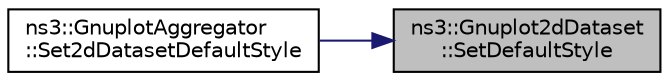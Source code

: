 digraph "ns3::Gnuplot2dDataset::SetDefaultStyle"
{
 // LATEX_PDF_SIZE
  edge [fontname="Helvetica",fontsize="10",labelfontname="Helvetica",labelfontsize="10"];
  node [fontname="Helvetica",fontsize="10",shape=record];
  rankdir="RL";
  Node1 [label="ns3::Gnuplot2dDataset\l::SetDefaultStyle",height=0.2,width=0.4,color="black", fillcolor="grey75", style="filled", fontcolor="black",tooltip="Change default style for all newly created objects."];
  Node1 -> Node2 [dir="back",color="midnightblue",fontsize="10",style="solid",fontname="Helvetica"];
  Node2 [label="ns3::GnuplotAggregator\l::Set2dDatasetDefaultStyle",height=0.2,width=0.4,color="black", fillcolor="white", style="filled",URL="$classns3_1_1_gnuplot_aggregator.html#af284318b5c189d71070b88ddfd57f7a1",tooltip="Change default style for all newly created objects."];
}
